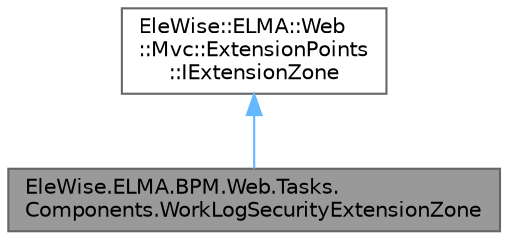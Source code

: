 digraph "EleWise.ELMA.BPM.Web.Tasks.Components.WorkLogSecurityExtensionZone"
{
 // LATEX_PDF_SIZE
  bgcolor="transparent";
  edge [fontname=Helvetica,fontsize=10,labelfontname=Helvetica,labelfontsize=10];
  node [fontname=Helvetica,fontsize=10,shape=box,height=0.2,width=0.4];
  Node1 [id="Node000001",label="EleWise.ELMA.BPM.Web.Tasks.\lComponents.WorkLogSecurityExtensionZone",height=0.2,width=0.4,color="gray40", fillcolor="grey60", style="filled", fontcolor="black",tooltip="Отображение зоны с настройками автоотправления трудозатрат на согласование"];
  Node2 -> Node1 [id="edge1_Node000001_Node000002",dir="back",color="steelblue1",style="solid",tooltip=" "];
  Node2 [id="Node000002",label="EleWise::ELMA::Web\l::Mvc::ExtensionPoints\l::IExtensionZone",height=0.2,width=0.4,color="gray40", fillcolor="white", style="filled",tooltip=" "];
}
